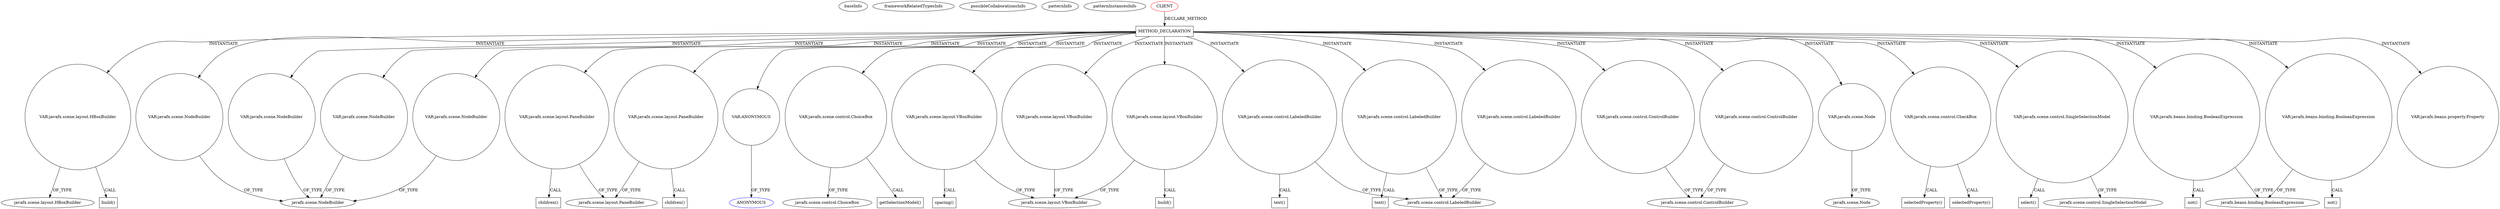 digraph {
baseInfo[graphId=3552,category="pattern",isAnonymous=false,possibleRelation=false]
frameworkRelatedTypesInfo[]
possibleCollaborationsInfo[]
patternInfo[frequency=2.0,patternRootClient=0]
patternInstancesInfo[0="SaiPradeepDandem-javafx2-gradient-builder~/SaiPradeepDandem-javafx2-gradient-builder/javafx2-gradient-builder-master/src/main/java/com/javafx/gradientbuilder/application/RadialSettingsLayout.java~RadialSettingsLayout~1170",1="yorlov-VirtualPointer~/yorlov-VirtualPointer/VirtualPointer-master/src/com/blogspot/captain1653/options/OptionsStage.java~OptionsStage~4889"]
350[label="javafx.scene.layout.HBoxBuilder",vertexType="FRAMEWORK_CLASS_TYPE",isFrameworkType=false]
348[label="VAR:javafx.scene.layout.HBoxBuilder",vertexType="VARIABLE_EXPRESION",isFrameworkType=false,shape=circle]
349[label="build()",vertexType="INSIDE_CALL",isFrameworkType=false,shape=box]
56[label="METHOD_DECLARATION",vertexType="CLIENT_METHOD_DECLARATION",isFrameworkType=false,shape=box]
0[label="CLIENT",vertexType="ROOT_CLIENT_CLASS_DECLARATION",isFrameworkType=false,color=red]
292[label="VAR:javafx.scene.NodeBuilder",vertexType="VARIABLE_EXPRESION",isFrameworkType=false,shape=circle]
99[label="VAR:javafx.scene.NodeBuilder",vertexType="VARIABLE_EXPRESION",isFrameworkType=false,shape=circle]
277[label="VAR:javafx.scene.NodeBuilder",vertexType="VARIABLE_EXPRESION",isFrameworkType=false,shape=circle]
60[label="VAR:javafx.scene.NodeBuilder",vertexType="VARIABLE_EXPRESION",isFrameworkType=false,shape=circle]
432[label="VAR:javafx.scene.layout.PaneBuilder",vertexType="VARIABLE_EXPRESION",isFrameworkType=false,shape=circle]
433[label="children()",vertexType="INSIDE_CALL",isFrameworkType=false,shape=box]
351[label="VAR:javafx.scene.layout.PaneBuilder",vertexType="VARIABLE_EXPRESION",isFrameworkType=false,shape=circle]
352[label="children()",vertexType="INSIDE_CALL",isFrameworkType=false,shape=box]
319[label="VAR:ANONYMOUS",vertexType="VARIABLE_EXPRESION",isFrameworkType=false,shape=circle]
62[label="javafx.scene.NodeBuilder",vertexType="FRAMEWORK_CLASS_TYPE",isFrameworkType=false]
375[label="VAR:javafx.scene.control.ChoiceBox",vertexType="VARIABLE_EXPRESION",isFrameworkType=false,shape=circle]
376[label="javafx.scene.control.ChoiceBox",vertexType="FRAMEWORK_CLASS_TYPE",isFrameworkType=false]
398[label="getSelectionModel()",vertexType="INSIDE_CALL",isFrameworkType=false,shape=box]
414[label="VAR:javafx.scene.layout.VBoxBuilder",vertexType="VARIABLE_EXPRESION",isFrameworkType=false,shape=circle]
415[label="spacing()",vertexType="INSIDE_CALL",isFrameworkType=false,shape=box]
417[label="VAR:javafx.scene.layout.VBoxBuilder",vertexType="VARIABLE_EXPRESION",isFrameworkType=false,shape=circle]
411[label="VAR:javafx.scene.layout.VBoxBuilder",vertexType="VARIABLE_EXPRESION",isFrameworkType=false,shape=circle]
320[label="ANONYMOUS",vertexType="REFERENCE_ANONYMOUS_DECLARATION",isFrameworkType=false,color=blue]
289[label="VAR:javafx.scene.control.LabeledBuilder",vertexType="VARIABLE_EXPRESION",isFrameworkType=false,shape=circle]
65[label="javafx.scene.control.LabeledBuilder",vertexType="FRAMEWORK_CLASS_TYPE",isFrameworkType=false]
290[label="text()",vertexType="INSIDE_CALL",isFrameworkType=false,shape=box]
63[label="VAR:javafx.scene.control.LabeledBuilder",vertexType="VARIABLE_EXPRESION",isFrameworkType=false,shape=circle]
64[label="text()",vertexType="INSIDE_CALL",isFrameworkType=false,shape=box]
274[label="VAR:javafx.scene.control.LabeledBuilder",vertexType="VARIABLE_EXPRESION",isFrameworkType=false,shape=circle]
78[label="VAR:javafx.scene.control.ControlBuilder",vertexType="VARIABLE_EXPRESION",isFrameworkType=false,shape=circle]
77[label="javafx.scene.control.ControlBuilder",vertexType="FRAMEWORK_CLASS_TYPE",isFrameworkType=false]
75[label="VAR:javafx.scene.control.ControlBuilder",vertexType="VARIABLE_EXPRESION",isFrameworkType=false,shape=circle]
353[label="javafx.scene.layout.PaneBuilder",vertexType="FRAMEWORK_CLASS_TYPE",isFrameworkType=false]
325[label="VAR:javafx.scene.Node",vertexType="VARIABLE_EXPRESION",isFrameworkType=false,shape=circle]
327[label="javafx.scene.Node",vertexType="FRAMEWORK_CLASS_TYPE",isFrameworkType=false]
413[label="javafx.scene.layout.VBoxBuilder",vertexType="FRAMEWORK_CLASS_TYPE",isFrameworkType=false]
182[label="VAR:javafx.scene.control.CheckBox",vertexType="VARIABLE_EXPRESION",isFrameworkType=false,shape=circle]
188[label="selectedProperty()",vertexType="INSIDE_CALL",isFrameworkType=false,shape=box]
231[label="selectedProperty()",vertexType="INSIDE_CALL",isFrameworkType=false,shape=box]
389[label="VAR:javafx.scene.control.SingleSelectionModel",vertexType="VARIABLE_EXPRESION",isFrameworkType=false,shape=circle]
390[label="select()",vertexType="INSIDE_CALL",isFrameworkType=false,shape=box]
391[label="javafx.scene.control.SingleSelectionModel",vertexType="FRAMEWORK_CLASS_TYPE",isFrameworkType=false]
161[label="VAR:javafx.beans.binding.BooleanExpression",vertexType="VARIABLE_EXPRESION",isFrameworkType=false,shape=circle]
129[label="javafx.beans.binding.BooleanExpression",vertexType="FRAMEWORK_CLASS_TYPE",isFrameworkType=false]
162[label="not()",vertexType="INSIDE_CALL",isFrameworkType=false,shape=box]
127[label="VAR:javafx.beans.binding.BooleanExpression",vertexType="VARIABLE_EXPRESION",isFrameworkType=false,shape=circle]
128[label="not()",vertexType="INSIDE_CALL",isFrameworkType=false,shape=box]
412[label="build()",vertexType="INSIDE_CALL",isFrameworkType=false,shape=box]
377[label="VAR:javafx.beans.property.Property",vertexType="VARIABLE_EXPRESION",isFrameworkType=false,shape=circle]
56->277[label="INSTANTIATE"]
56->417[label="INSTANTIATE"]
348->350[label="OF_TYPE"]
0->56[label="DECLARE_METHOD"]
161->129[label="OF_TYPE"]
56->127[label="INSTANTIATE"]
274->65[label="OF_TYPE"]
56->414[label="INSTANTIATE"]
348->349[label="CALL"]
56->432[label="INSTANTIATE"]
375->376[label="OF_TYPE"]
127->128[label="CALL"]
389->391[label="OF_TYPE"]
432->433[label="CALL"]
56->325[label="INSTANTIATE"]
351->352[label="CALL"]
351->353[label="OF_TYPE"]
56->377[label="INSTANTIATE"]
56->319[label="INSTANTIATE"]
56->289[label="INSTANTIATE"]
56->274[label="INSTANTIATE"]
56->99[label="INSTANTIATE"]
411->412[label="CALL"]
56->375[label="INSTANTIATE"]
56->292[label="INSTANTIATE"]
277->62[label="OF_TYPE"]
292->62[label="OF_TYPE"]
56->75[label="INSTANTIATE"]
63->64[label="CALL"]
289->65[label="OF_TYPE"]
56->411[label="INSTANTIATE"]
99->62[label="OF_TYPE"]
389->390[label="CALL"]
56->60[label="INSTANTIATE"]
56->348[label="INSTANTIATE"]
432->353[label="OF_TYPE"]
56->63[label="INSTANTIATE"]
56->161[label="INSTANTIATE"]
78->77[label="OF_TYPE"]
414->415[label="CALL"]
56->351[label="INSTANTIATE"]
319->320[label="OF_TYPE"]
289->290[label="CALL"]
127->129[label="OF_TYPE"]
60->62[label="OF_TYPE"]
56->78[label="INSTANTIATE"]
375->398[label="CALL"]
182->231[label="CALL"]
56->182[label="INSTANTIATE"]
182->188[label="CALL"]
417->413[label="OF_TYPE"]
63->65[label="OF_TYPE"]
325->327[label="OF_TYPE"]
75->77[label="OF_TYPE"]
56->389[label="INSTANTIATE"]
414->413[label="OF_TYPE"]
161->162[label="CALL"]
411->413[label="OF_TYPE"]
}
